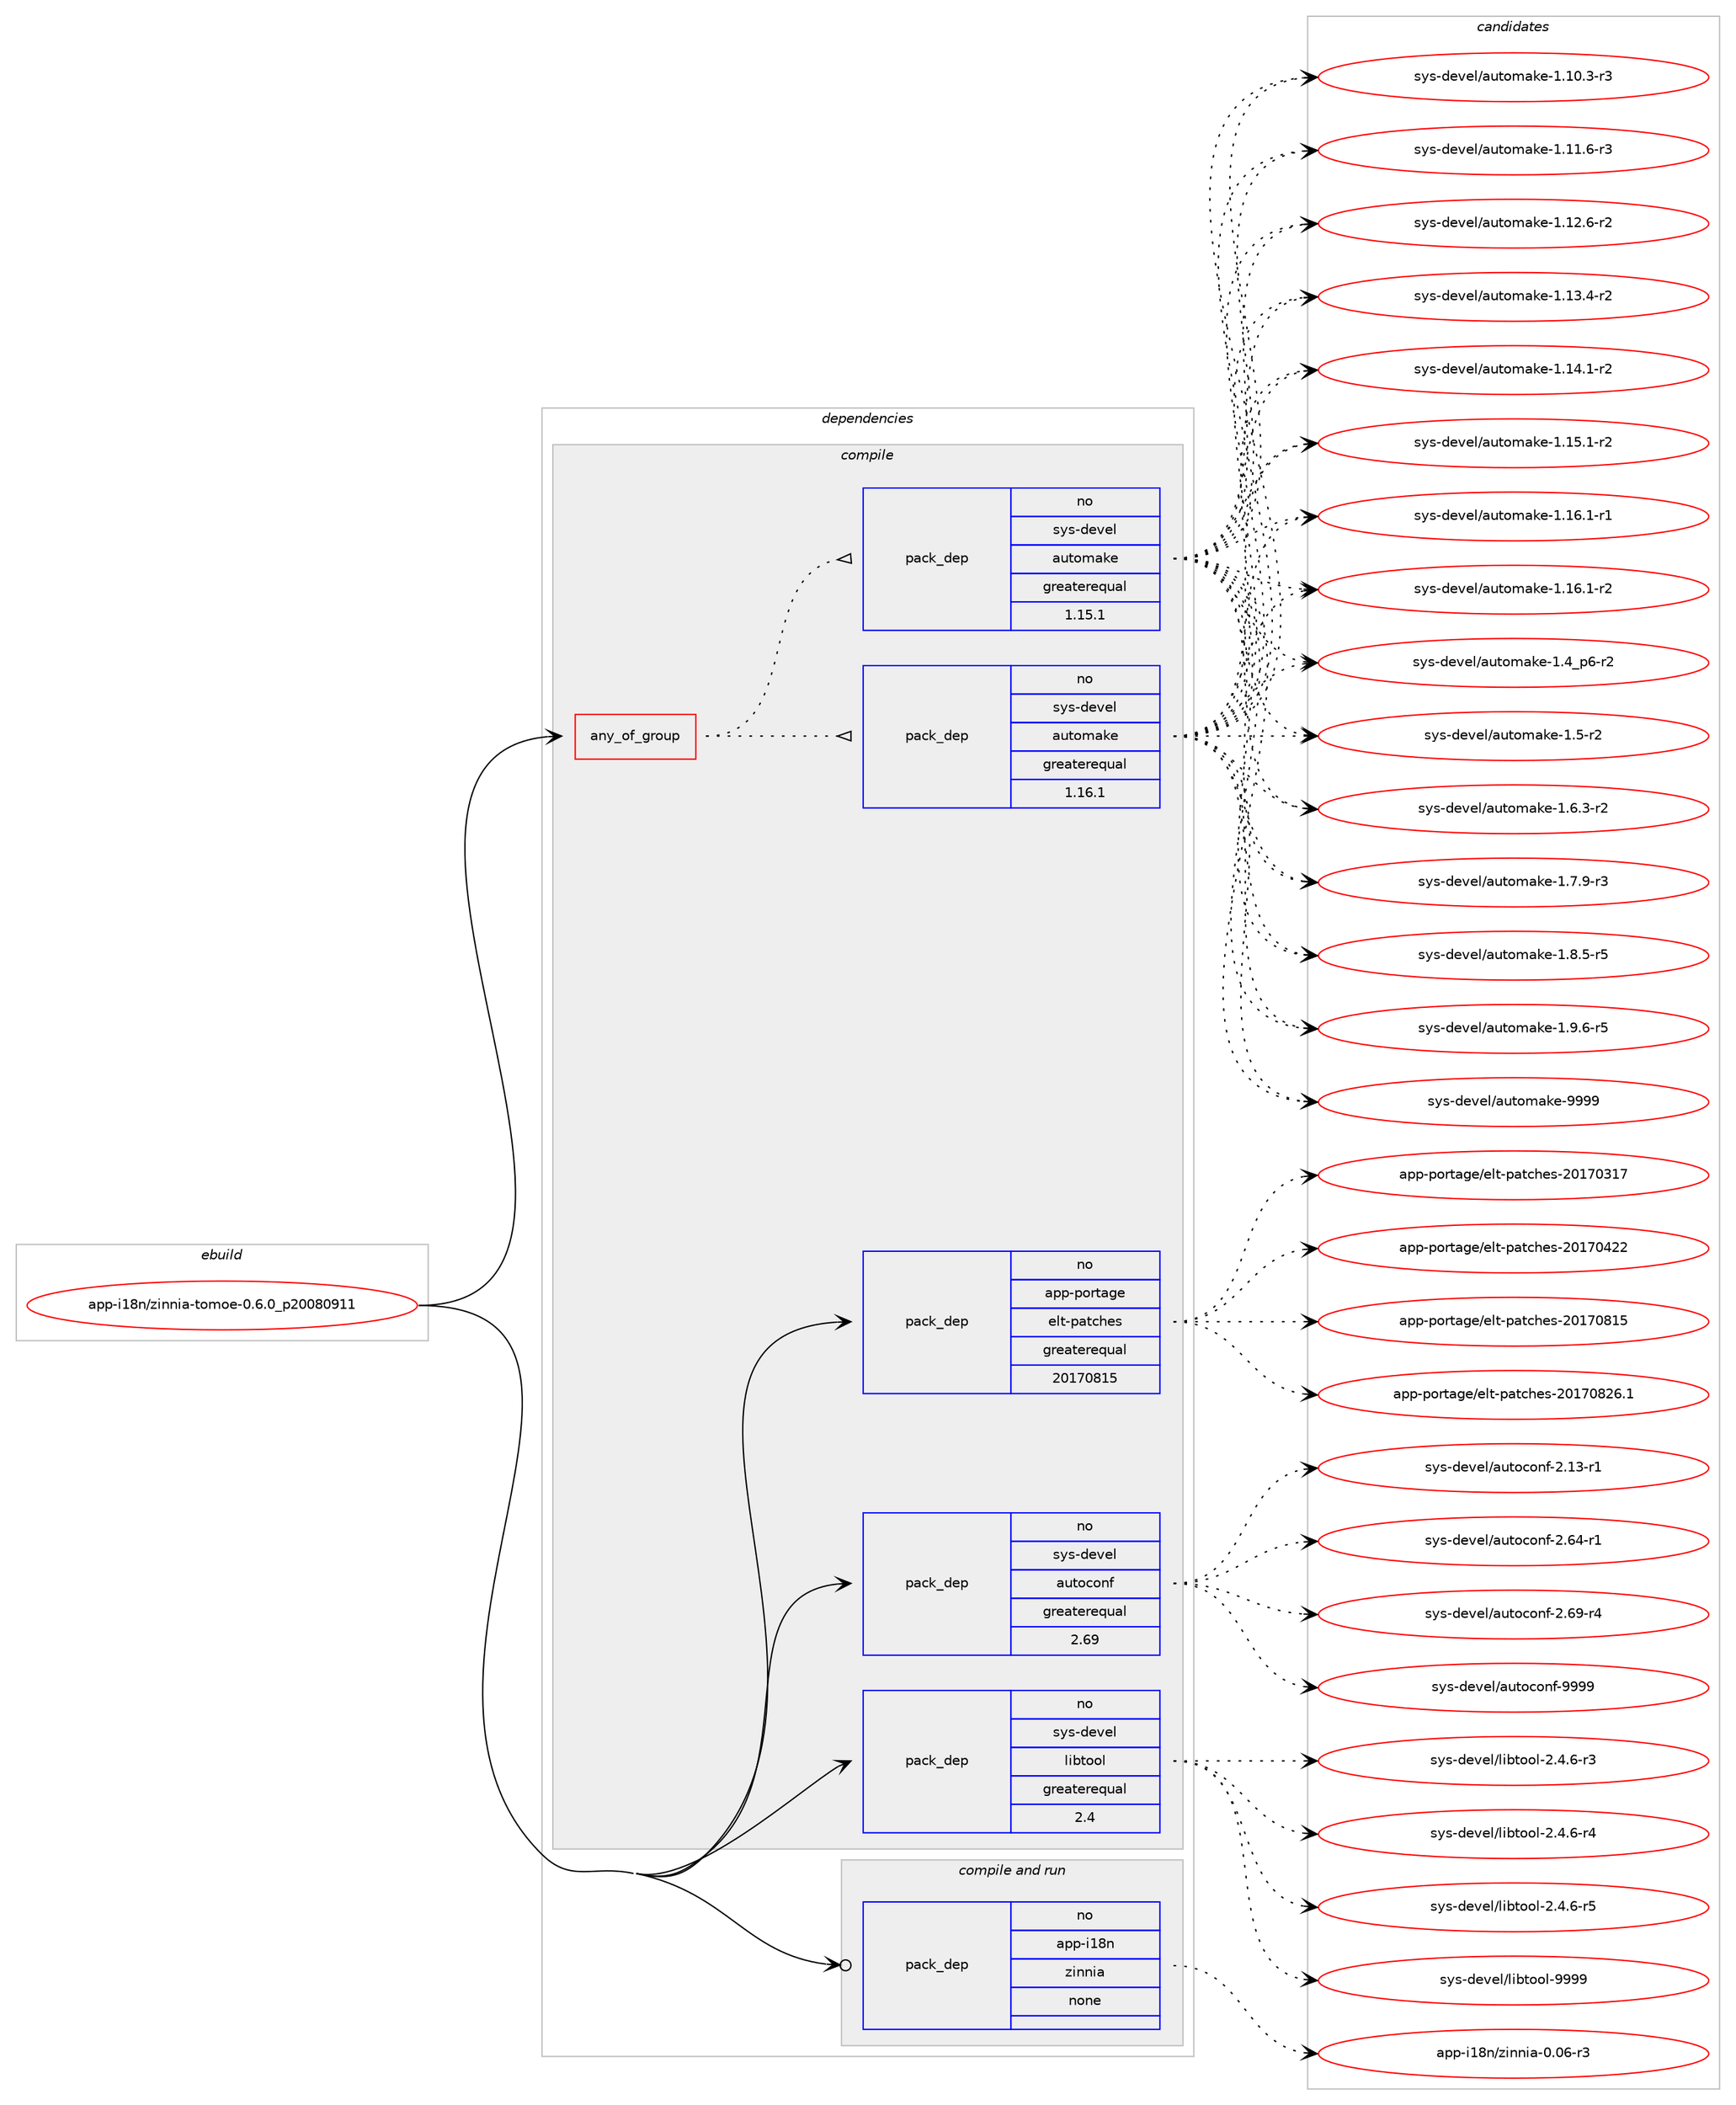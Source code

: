 digraph prolog {

# *************
# Graph options
# *************

newrank=true;
concentrate=true;
compound=true;
graph [rankdir=LR,fontname=Helvetica,fontsize=10,ranksep=1.5];#, ranksep=2.5, nodesep=0.2];
edge  [arrowhead=vee];
node  [fontname=Helvetica,fontsize=10];

# **********
# The ebuild
# **********

subgraph cluster_leftcol {
color=gray;
rank=same;
label=<<i>ebuild</i>>;
id [label="app-i18n/zinnia-tomoe-0.6.0_p20080911", color=red, width=4, href="../app-i18n/zinnia-tomoe-0.6.0_p20080911.svg"];
}

# ****************
# The dependencies
# ****************

subgraph cluster_midcol {
color=gray;
label=<<i>dependencies</i>>;
subgraph cluster_compile {
fillcolor="#eeeeee";
style=filled;
label=<<i>compile</i>>;
subgraph any8653 {
dependency496167 [label=<<TABLE BORDER="0" CELLBORDER="1" CELLSPACING="0" CELLPADDING="4"><TR><TD CELLPADDING="10">any_of_group</TD></TR></TABLE>>, shape=none, color=red];subgraph pack368634 {
dependency496168 [label=<<TABLE BORDER="0" CELLBORDER="1" CELLSPACING="0" CELLPADDING="4" WIDTH="220"><TR><TD ROWSPAN="6" CELLPADDING="30">pack_dep</TD></TR><TR><TD WIDTH="110">no</TD></TR><TR><TD>sys-devel</TD></TR><TR><TD>automake</TD></TR><TR><TD>greaterequal</TD></TR><TR><TD>1.16.1</TD></TR></TABLE>>, shape=none, color=blue];
}
dependency496167:e -> dependency496168:w [weight=20,style="dotted",arrowhead="oinv"];
subgraph pack368635 {
dependency496169 [label=<<TABLE BORDER="0" CELLBORDER="1" CELLSPACING="0" CELLPADDING="4" WIDTH="220"><TR><TD ROWSPAN="6" CELLPADDING="30">pack_dep</TD></TR><TR><TD WIDTH="110">no</TD></TR><TR><TD>sys-devel</TD></TR><TR><TD>automake</TD></TR><TR><TD>greaterequal</TD></TR><TR><TD>1.15.1</TD></TR></TABLE>>, shape=none, color=blue];
}
dependency496167:e -> dependency496169:w [weight=20,style="dotted",arrowhead="oinv"];
}
id:e -> dependency496167:w [weight=20,style="solid",arrowhead="vee"];
subgraph pack368636 {
dependency496170 [label=<<TABLE BORDER="0" CELLBORDER="1" CELLSPACING="0" CELLPADDING="4" WIDTH="220"><TR><TD ROWSPAN="6" CELLPADDING="30">pack_dep</TD></TR><TR><TD WIDTH="110">no</TD></TR><TR><TD>app-portage</TD></TR><TR><TD>elt-patches</TD></TR><TR><TD>greaterequal</TD></TR><TR><TD>20170815</TD></TR></TABLE>>, shape=none, color=blue];
}
id:e -> dependency496170:w [weight=20,style="solid",arrowhead="vee"];
subgraph pack368637 {
dependency496171 [label=<<TABLE BORDER="0" CELLBORDER="1" CELLSPACING="0" CELLPADDING="4" WIDTH="220"><TR><TD ROWSPAN="6" CELLPADDING="30">pack_dep</TD></TR><TR><TD WIDTH="110">no</TD></TR><TR><TD>sys-devel</TD></TR><TR><TD>autoconf</TD></TR><TR><TD>greaterequal</TD></TR><TR><TD>2.69</TD></TR></TABLE>>, shape=none, color=blue];
}
id:e -> dependency496171:w [weight=20,style="solid",arrowhead="vee"];
subgraph pack368638 {
dependency496172 [label=<<TABLE BORDER="0" CELLBORDER="1" CELLSPACING="0" CELLPADDING="4" WIDTH="220"><TR><TD ROWSPAN="6" CELLPADDING="30">pack_dep</TD></TR><TR><TD WIDTH="110">no</TD></TR><TR><TD>sys-devel</TD></TR><TR><TD>libtool</TD></TR><TR><TD>greaterequal</TD></TR><TR><TD>2.4</TD></TR></TABLE>>, shape=none, color=blue];
}
id:e -> dependency496172:w [weight=20,style="solid",arrowhead="vee"];
}
subgraph cluster_compileandrun {
fillcolor="#eeeeee";
style=filled;
label=<<i>compile and run</i>>;
subgraph pack368639 {
dependency496173 [label=<<TABLE BORDER="0" CELLBORDER="1" CELLSPACING="0" CELLPADDING="4" WIDTH="220"><TR><TD ROWSPAN="6" CELLPADDING="30">pack_dep</TD></TR><TR><TD WIDTH="110">no</TD></TR><TR><TD>app-i18n</TD></TR><TR><TD>zinnia</TD></TR><TR><TD>none</TD></TR><TR><TD></TD></TR></TABLE>>, shape=none, color=blue];
}
id:e -> dependency496173:w [weight=20,style="solid",arrowhead="odotvee"];
}
subgraph cluster_run {
fillcolor="#eeeeee";
style=filled;
label=<<i>run</i>>;
}
}

# **************
# The candidates
# **************

subgraph cluster_choices {
rank=same;
color=gray;
label=<<i>candidates</i>>;

subgraph choice368634 {
color=black;
nodesep=1;
choice11512111545100101118101108479711711611110997107101454946494846514511451 [label="sys-devel/automake-1.10.3-r3", color=red, width=4,href="../sys-devel/automake-1.10.3-r3.svg"];
choice11512111545100101118101108479711711611110997107101454946494946544511451 [label="sys-devel/automake-1.11.6-r3", color=red, width=4,href="../sys-devel/automake-1.11.6-r3.svg"];
choice11512111545100101118101108479711711611110997107101454946495046544511450 [label="sys-devel/automake-1.12.6-r2", color=red, width=4,href="../sys-devel/automake-1.12.6-r2.svg"];
choice11512111545100101118101108479711711611110997107101454946495146524511450 [label="sys-devel/automake-1.13.4-r2", color=red, width=4,href="../sys-devel/automake-1.13.4-r2.svg"];
choice11512111545100101118101108479711711611110997107101454946495246494511450 [label="sys-devel/automake-1.14.1-r2", color=red, width=4,href="../sys-devel/automake-1.14.1-r2.svg"];
choice11512111545100101118101108479711711611110997107101454946495346494511450 [label="sys-devel/automake-1.15.1-r2", color=red, width=4,href="../sys-devel/automake-1.15.1-r2.svg"];
choice11512111545100101118101108479711711611110997107101454946495446494511449 [label="sys-devel/automake-1.16.1-r1", color=red, width=4,href="../sys-devel/automake-1.16.1-r1.svg"];
choice11512111545100101118101108479711711611110997107101454946495446494511450 [label="sys-devel/automake-1.16.1-r2", color=red, width=4,href="../sys-devel/automake-1.16.1-r2.svg"];
choice115121115451001011181011084797117116111109971071014549465295112544511450 [label="sys-devel/automake-1.4_p6-r2", color=red, width=4,href="../sys-devel/automake-1.4_p6-r2.svg"];
choice11512111545100101118101108479711711611110997107101454946534511450 [label="sys-devel/automake-1.5-r2", color=red, width=4,href="../sys-devel/automake-1.5-r2.svg"];
choice115121115451001011181011084797117116111109971071014549465446514511450 [label="sys-devel/automake-1.6.3-r2", color=red, width=4,href="../sys-devel/automake-1.6.3-r2.svg"];
choice115121115451001011181011084797117116111109971071014549465546574511451 [label="sys-devel/automake-1.7.9-r3", color=red, width=4,href="../sys-devel/automake-1.7.9-r3.svg"];
choice115121115451001011181011084797117116111109971071014549465646534511453 [label="sys-devel/automake-1.8.5-r5", color=red, width=4,href="../sys-devel/automake-1.8.5-r5.svg"];
choice115121115451001011181011084797117116111109971071014549465746544511453 [label="sys-devel/automake-1.9.6-r5", color=red, width=4,href="../sys-devel/automake-1.9.6-r5.svg"];
choice115121115451001011181011084797117116111109971071014557575757 [label="sys-devel/automake-9999", color=red, width=4,href="../sys-devel/automake-9999.svg"];
dependency496168:e -> choice11512111545100101118101108479711711611110997107101454946494846514511451:w [style=dotted,weight="100"];
dependency496168:e -> choice11512111545100101118101108479711711611110997107101454946494946544511451:w [style=dotted,weight="100"];
dependency496168:e -> choice11512111545100101118101108479711711611110997107101454946495046544511450:w [style=dotted,weight="100"];
dependency496168:e -> choice11512111545100101118101108479711711611110997107101454946495146524511450:w [style=dotted,weight="100"];
dependency496168:e -> choice11512111545100101118101108479711711611110997107101454946495246494511450:w [style=dotted,weight="100"];
dependency496168:e -> choice11512111545100101118101108479711711611110997107101454946495346494511450:w [style=dotted,weight="100"];
dependency496168:e -> choice11512111545100101118101108479711711611110997107101454946495446494511449:w [style=dotted,weight="100"];
dependency496168:e -> choice11512111545100101118101108479711711611110997107101454946495446494511450:w [style=dotted,weight="100"];
dependency496168:e -> choice115121115451001011181011084797117116111109971071014549465295112544511450:w [style=dotted,weight="100"];
dependency496168:e -> choice11512111545100101118101108479711711611110997107101454946534511450:w [style=dotted,weight="100"];
dependency496168:e -> choice115121115451001011181011084797117116111109971071014549465446514511450:w [style=dotted,weight="100"];
dependency496168:e -> choice115121115451001011181011084797117116111109971071014549465546574511451:w [style=dotted,weight="100"];
dependency496168:e -> choice115121115451001011181011084797117116111109971071014549465646534511453:w [style=dotted,weight="100"];
dependency496168:e -> choice115121115451001011181011084797117116111109971071014549465746544511453:w [style=dotted,weight="100"];
dependency496168:e -> choice115121115451001011181011084797117116111109971071014557575757:w [style=dotted,weight="100"];
}
subgraph choice368635 {
color=black;
nodesep=1;
choice11512111545100101118101108479711711611110997107101454946494846514511451 [label="sys-devel/automake-1.10.3-r3", color=red, width=4,href="../sys-devel/automake-1.10.3-r3.svg"];
choice11512111545100101118101108479711711611110997107101454946494946544511451 [label="sys-devel/automake-1.11.6-r3", color=red, width=4,href="../sys-devel/automake-1.11.6-r3.svg"];
choice11512111545100101118101108479711711611110997107101454946495046544511450 [label="sys-devel/automake-1.12.6-r2", color=red, width=4,href="../sys-devel/automake-1.12.6-r2.svg"];
choice11512111545100101118101108479711711611110997107101454946495146524511450 [label="sys-devel/automake-1.13.4-r2", color=red, width=4,href="../sys-devel/automake-1.13.4-r2.svg"];
choice11512111545100101118101108479711711611110997107101454946495246494511450 [label="sys-devel/automake-1.14.1-r2", color=red, width=4,href="../sys-devel/automake-1.14.1-r2.svg"];
choice11512111545100101118101108479711711611110997107101454946495346494511450 [label="sys-devel/automake-1.15.1-r2", color=red, width=4,href="../sys-devel/automake-1.15.1-r2.svg"];
choice11512111545100101118101108479711711611110997107101454946495446494511449 [label="sys-devel/automake-1.16.1-r1", color=red, width=4,href="../sys-devel/automake-1.16.1-r1.svg"];
choice11512111545100101118101108479711711611110997107101454946495446494511450 [label="sys-devel/automake-1.16.1-r2", color=red, width=4,href="../sys-devel/automake-1.16.1-r2.svg"];
choice115121115451001011181011084797117116111109971071014549465295112544511450 [label="sys-devel/automake-1.4_p6-r2", color=red, width=4,href="../sys-devel/automake-1.4_p6-r2.svg"];
choice11512111545100101118101108479711711611110997107101454946534511450 [label="sys-devel/automake-1.5-r2", color=red, width=4,href="../sys-devel/automake-1.5-r2.svg"];
choice115121115451001011181011084797117116111109971071014549465446514511450 [label="sys-devel/automake-1.6.3-r2", color=red, width=4,href="../sys-devel/automake-1.6.3-r2.svg"];
choice115121115451001011181011084797117116111109971071014549465546574511451 [label="sys-devel/automake-1.7.9-r3", color=red, width=4,href="../sys-devel/automake-1.7.9-r3.svg"];
choice115121115451001011181011084797117116111109971071014549465646534511453 [label="sys-devel/automake-1.8.5-r5", color=red, width=4,href="../sys-devel/automake-1.8.5-r5.svg"];
choice115121115451001011181011084797117116111109971071014549465746544511453 [label="sys-devel/automake-1.9.6-r5", color=red, width=4,href="../sys-devel/automake-1.9.6-r5.svg"];
choice115121115451001011181011084797117116111109971071014557575757 [label="sys-devel/automake-9999", color=red, width=4,href="../sys-devel/automake-9999.svg"];
dependency496169:e -> choice11512111545100101118101108479711711611110997107101454946494846514511451:w [style=dotted,weight="100"];
dependency496169:e -> choice11512111545100101118101108479711711611110997107101454946494946544511451:w [style=dotted,weight="100"];
dependency496169:e -> choice11512111545100101118101108479711711611110997107101454946495046544511450:w [style=dotted,weight="100"];
dependency496169:e -> choice11512111545100101118101108479711711611110997107101454946495146524511450:w [style=dotted,weight="100"];
dependency496169:e -> choice11512111545100101118101108479711711611110997107101454946495246494511450:w [style=dotted,weight="100"];
dependency496169:e -> choice11512111545100101118101108479711711611110997107101454946495346494511450:w [style=dotted,weight="100"];
dependency496169:e -> choice11512111545100101118101108479711711611110997107101454946495446494511449:w [style=dotted,weight="100"];
dependency496169:e -> choice11512111545100101118101108479711711611110997107101454946495446494511450:w [style=dotted,weight="100"];
dependency496169:e -> choice115121115451001011181011084797117116111109971071014549465295112544511450:w [style=dotted,weight="100"];
dependency496169:e -> choice11512111545100101118101108479711711611110997107101454946534511450:w [style=dotted,weight="100"];
dependency496169:e -> choice115121115451001011181011084797117116111109971071014549465446514511450:w [style=dotted,weight="100"];
dependency496169:e -> choice115121115451001011181011084797117116111109971071014549465546574511451:w [style=dotted,weight="100"];
dependency496169:e -> choice115121115451001011181011084797117116111109971071014549465646534511453:w [style=dotted,weight="100"];
dependency496169:e -> choice115121115451001011181011084797117116111109971071014549465746544511453:w [style=dotted,weight="100"];
dependency496169:e -> choice115121115451001011181011084797117116111109971071014557575757:w [style=dotted,weight="100"];
}
subgraph choice368636 {
color=black;
nodesep=1;
choice97112112451121111141169710310147101108116451129711699104101115455048495548514955 [label="app-portage/elt-patches-20170317", color=red, width=4,href="../app-portage/elt-patches-20170317.svg"];
choice97112112451121111141169710310147101108116451129711699104101115455048495548525050 [label="app-portage/elt-patches-20170422", color=red, width=4,href="../app-portage/elt-patches-20170422.svg"];
choice97112112451121111141169710310147101108116451129711699104101115455048495548564953 [label="app-portage/elt-patches-20170815", color=red, width=4,href="../app-portage/elt-patches-20170815.svg"];
choice971121124511211111411697103101471011081164511297116991041011154550484955485650544649 [label="app-portage/elt-patches-20170826.1", color=red, width=4,href="../app-portage/elt-patches-20170826.1.svg"];
dependency496170:e -> choice97112112451121111141169710310147101108116451129711699104101115455048495548514955:w [style=dotted,weight="100"];
dependency496170:e -> choice97112112451121111141169710310147101108116451129711699104101115455048495548525050:w [style=dotted,weight="100"];
dependency496170:e -> choice97112112451121111141169710310147101108116451129711699104101115455048495548564953:w [style=dotted,weight="100"];
dependency496170:e -> choice971121124511211111411697103101471011081164511297116991041011154550484955485650544649:w [style=dotted,weight="100"];
}
subgraph choice368637 {
color=black;
nodesep=1;
choice1151211154510010111810110847971171161119911111010245504649514511449 [label="sys-devel/autoconf-2.13-r1", color=red, width=4,href="../sys-devel/autoconf-2.13-r1.svg"];
choice1151211154510010111810110847971171161119911111010245504654524511449 [label="sys-devel/autoconf-2.64-r1", color=red, width=4,href="../sys-devel/autoconf-2.64-r1.svg"];
choice1151211154510010111810110847971171161119911111010245504654574511452 [label="sys-devel/autoconf-2.69-r4", color=red, width=4,href="../sys-devel/autoconf-2.69-r4.svg"];
choice115121115451001011181011084797117116111991111101024557575757 [label="sys-devel/autoconf-9999", color=red, width=4,href="../sys-devel/autoconf-9999.svg"];
dependency496171:e -> choice1151211154510010111810110847971171161119911111010245504649514511449:w [style=dotted,weight="100"];
dependency496171:e -> choice1151211154510010111810110847971171161119911111010245504654524511449:w [style=dotted,weight="100"];
dependency496171:e -> choice1151211154510010111810110847971171161119911111010245504654574511452:w [style=dotted,weight="100"];
dependency496171:e -> choice115121115451001011181011084797117116111991111101024557575757:w [style=dotted,weight="100"];
}
subgraph choice368638 {
color=black;
nodesep=1;
choice1151211154510010111810110847108105981161111111084550465246544511451 [label="sys-devel/libtool-2.4.6-r3", color=red, width=4,href="../sys-devel/libtool-2.4.6-r3.svg"];
choice1151211154510010111810110847108105981161111111084550465246544511452 [label="sys-devel/libtool-2.4.6-r4", color=red, width=4,href="../sys-devel/libtool-2.4.6-r4.svg"];
choice1151211154510010111810110847108105981161111111084550465246544511453 [label="sys-devel/libtool-2.4.6-r5", color=red, width=4,href="../sys-devel/libtool-2.4.6-r5.svg"];
choice1151211154510010111810110847108105981161111111084557575757 [label="sys-devel/libtool-9999", color=red, width=4,href="../sys-devel/libtool-9999.svg"];
dependency496172:e -> choice1151211154510010111810110847108105981161111111084550465246544511451:w [style=dotted,weight="100"];
dependency496172:e -> choice1151211154510010111810110847108105981161111111084550465246544511452:w [style=dotted,weight="100"];
dependency496172:e -> choice1151211154510010111810110847108105981161111111084550465246544511453:w [style=dotted,weight="100"];
dependency496172:e -> choice1151211154510010111810110847108105981161111111084557575757:w [style=dotted,weight="100"];
}
subgraph choice368639 {
color=black;
nodesep=1;
choice97112112451054956110471221051101101059745484648544511451 [label="app-i18n/zinnia-0.06-r3", color=red, width=4,href="../app-i18n/zinnia-0.06-r3.svg"];
dependency496173:e -> choice97112112451054956110471221051101101059745484648544511451:w [style=dotted,weight="100"];
}
}

}

